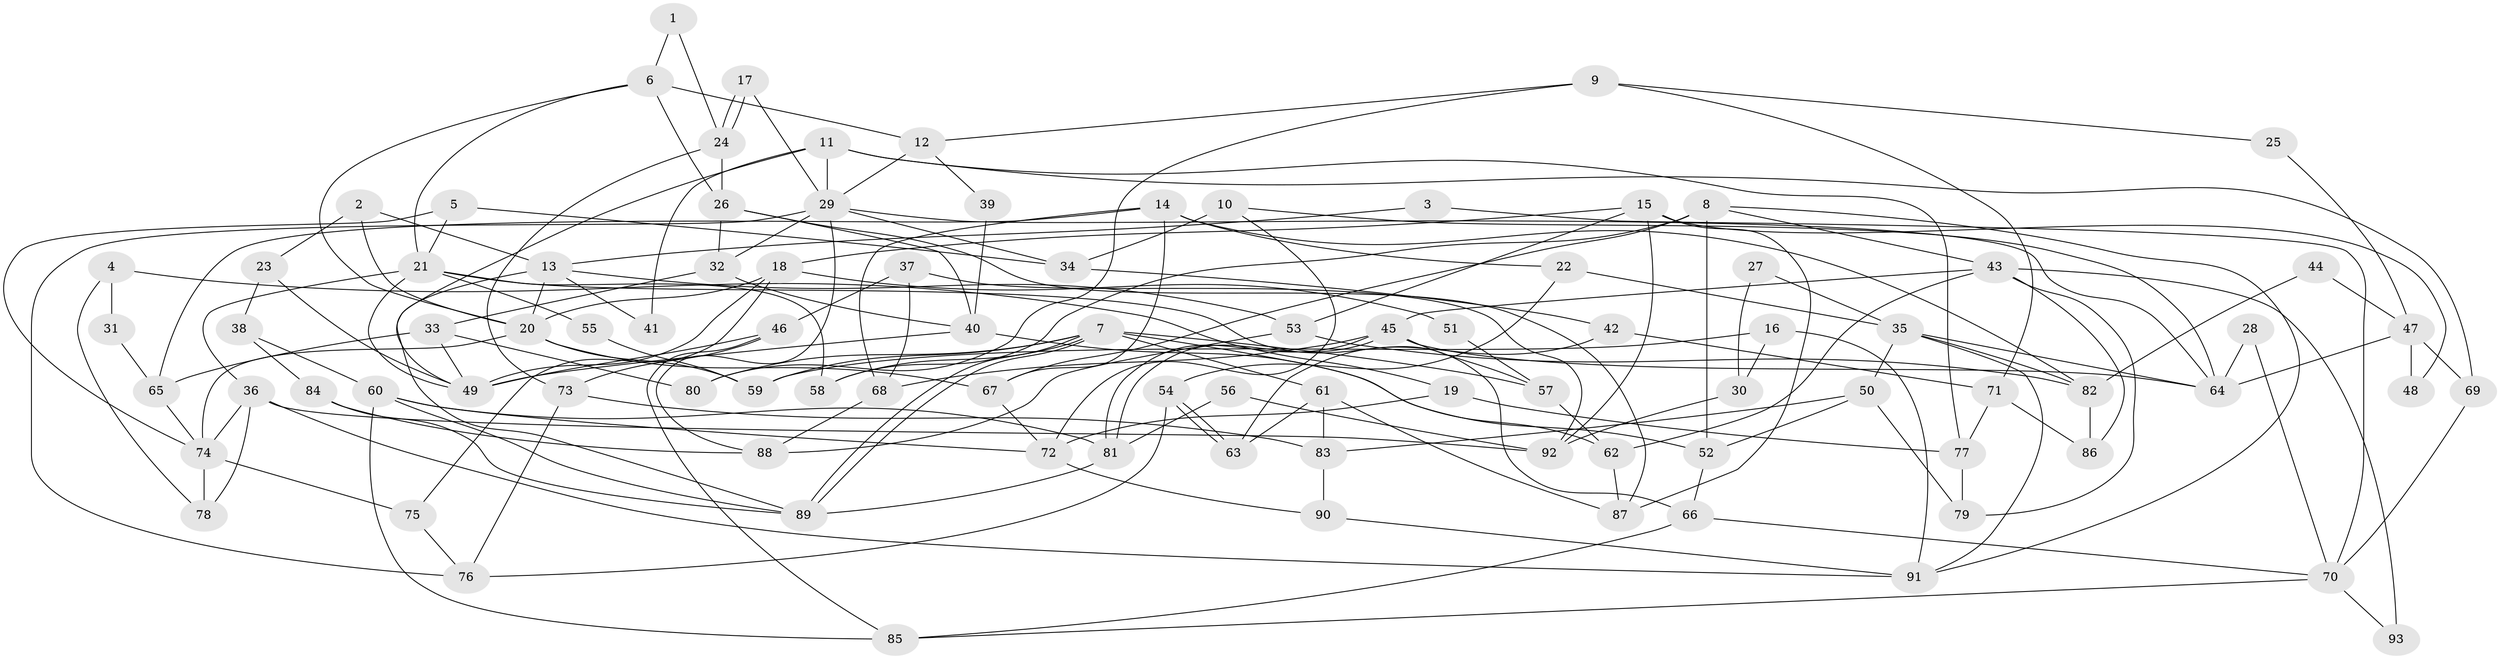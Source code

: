 // coarse degree distribution, {18: 0.034482758620689655, 5: 0.1724137931034483, 7: 0.034482758620689655, 6: 0.034482758620689655, 11: 0.06896551724137931, 10: 0.06896551724137931, 9: 0.06896551724137931, 3: 0.1724137931034483, 17: 0.034482758620689655, 15: 0.034482758620689655, 2: 0.06896551724137931, 4: 0.13793103448275862, 1: 0.034482758620689655, 8: 0.034482758620689655}
// Generated by graph-tools (version 1.1) at 2025/18/03/04/25 18:18:39]
// undirected, 93 vertices, 186 edges
graph export_dot {
graph [start="1"]
  node [color=gray90,style=filled];
  1;
  2;
  3;
  4;
  5;
  6;
  7;
  8;
  9;
  10;
  11;
  12;
  13;
  14;
  15;
  16;
  17;
  18;
  19;
  20;
  21;
  22;
  23;
  24;
  25;
  26;
  27;
  28;
  29;
  30;
  31;
  32;
  33;
  34;
  35;
  36;
  37;
  38;
  39;
  40;
  41;
  42;
  43;
  44;
  45;
  46;
  47;
  48;
  49;
  50;
  51;
  52;
  53;
  54;
  55;
  56;
  57;
  58;
  59;
  60;
  61;
  62;
  63;
  64;
  65;
  66;
  67;
  68;
  69;
  70;
  71;
  72;
  73;
  74;
  75;
  76;
  77;
  78;
  79;
  80;
  81;
  82;
  83;
  84;
  85;
  86;
  87;
  88;
  89;
  90;
  91;
  92;
  93;
  1 -- 6;
  1 -- 24;
  2 -- 20;
  2 -- 13;
  2 -- 23;
  3 -- 13;
  3 -- 70;
  4 -- 78;
  4 -- 19;
  4 -- 31;
  5 -- 21;
  5 -- 74;
  5 -- 34;
  6 -- 26;
  6 -- 21;
  6 -- 12;
  6 -- 20;
  7 -- 89;
  7 -- 89;
  7 -- 61;
  7 -- 57;
  7 -- 58;
  7 -- 59;
  7 -- 62;
  7 -- 80;
  8 -- 58;
  8 -- 67;
  8 -- 43;
  8 -- 52;
  8 -- 91;
  9 -- 12;
  9 -- 71;
  9 -- 25;
  9 -- 80;
  10 -- 72;
  10 -- 34;
  10 -- 64;
  11 -- 49;
  11 -- 77;
  11 -- 29;
  11 -- 41;
  11 -- 69;
  12 -- 29;
  12 -- 39;
  13 -- 20;
  13 -- 89;
  13 -- 41;
  13 -- 53;
  14 -- 22;
  14 -- 68;
  14 -- 65;
  14 -- 67;
  14 -- 82;
  15 -- 53;
  15 -- 92;
  15 -- 18;
  15 -- 48;
  15 -- 87;
  16 -- 91;
  16 -- 59;
  16 -- 30;
  17 -- 29;
  17 -- 24;
  17 -- 24;
  18 -- 20;
  18 -- 49;
  18 -- 51;
  18 -- 75;
  19 -- 72;
  19 -- 77;
  20 -- 74;
  20 -- 59;
  20 -- 67;
  21 -- 36;
  21 -- 49;
  21 -- 55;
  21 -- 58;
  21 -- 66;
  22 -- 35;
  22 -- 54;
  23 -- 49;
  23 -- 38;
  24 -- 26;
  24 -- 73;
  25 -- 47;
  26 -- 40;
  26 -- 87;
  26 -- 32;
  27 -- 35;
  27 -- 30;
  28 -- 70;
  28 -- 64;
  29 -- 64;
  29 -- 32;
  29 -- 34;
  29 -- 76;
  29 -- 88;
  30 -- 92;
  31 -- 65;
  32 -- 33;
  32 -- 40;
  33 -- 80;
  33 -- 49;
  33 -- 65;
  34 -- 42;
  35 -- 64;
  35 -- 82;
  35 -- 50;
  35 -- 91;
  36 -- 91;
  36 -- 74;
  36 -- 78;
  36 -- 92;
  37 -- 46;
  37 -- 68;
  37 -- 92;
  38 -- 60;
  38 -- 84;
  39 -- 40;
  40 -- 49;
  40 -- 52;
  42 -- 63;
  42 -- 71;
  43 -- 62;
  43 -- 45;
  43 -- 79;
  43 -- 86;
  43 -- 93;
  44 -- 82;
  44 -- 47;
  45 -- 81;
  45 -- 81;
  45 -- 57;
  45 -- 64;
  45 -- 68;
  46 -- 49;
  46 -- 73;
  46 -- 85;
  47 -- 64;
  47 -- 69;
  47 -- 48;
  50 -- 52;
  50 -- 79;
  50 -- 83;
  51 -- 57;
  52 -- 66;
  53 -- 88;
  53 -- 82;
  54 -- 63;
  54 -- 63;
  54 -- 76;
  55 -- 59;
  56 -- 81;
  56 -- 92;
  57 -- 62;
  60 -- 85;
  60 -- 89;
  60 -- 72;
  60 -- 81;
  61 -- 83;
  61 -- 87;
  61 -- 63;
  62 -- 87;
  65 -- 74;
  66 -- 70;
  66 -- 85;
  67 -- 72;
  68 -- 88;
  69 -- 70;
  70 -- 85;
  70 -- 93;
  71 -- 86;
  71 -- 77;
  72 -- 90;
  73 -- 83;
  73 -- 76;
  74 -- 75;
  74 -- 78;
  75 -- 76;
  77 -- 79;
  81 -- 89;
  82 -- 86;
  83 -- 90;
  84 -- 89;
  84 -- 88;
  90 -- 91;
}
